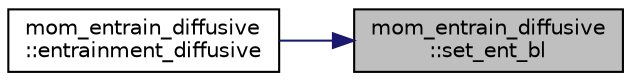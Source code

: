 digraph "mom_entrain_diffusive::set_ent_bl"
{
 // INTERACTIVE_SVG=YES
 // LATEX_PDF_SIZE
  edge [fontname="Helvetica",fontsize="10",labelfontname="Helvetica",labelfontsize="10"];
  node [fontname="Helvetica",fontsize="10",shape=record];
  rankdir="RL";
  Node1 [label="mom_entrain_diffusive\l::set_ent_bl",height=0.2,width=0.4,color="black", fillcolor="grey75", style="filled", fontcolor="black",tooltip="This subroutine sets the average entrainment across each of the interfaces between buffer layers with..."];
  Node1 -> Node2 [dir="back",color="midnightblue",fontsize="10",style="solid",fontname="Helvetica"];
  Node2 [label="mom_entrain_diffusive\l::entrainment_diffusive",height=0.2,width=0.4,color="black", fillcolor="white", style="filled",URL="$namespacemom__entrain__diffusive.html#ae68ab2fa707778de2f92ce179729f2ff",tooltip="This subroutine calculates ea and eb, the rates at which a layer entrains from the layers above and b..."];
}
